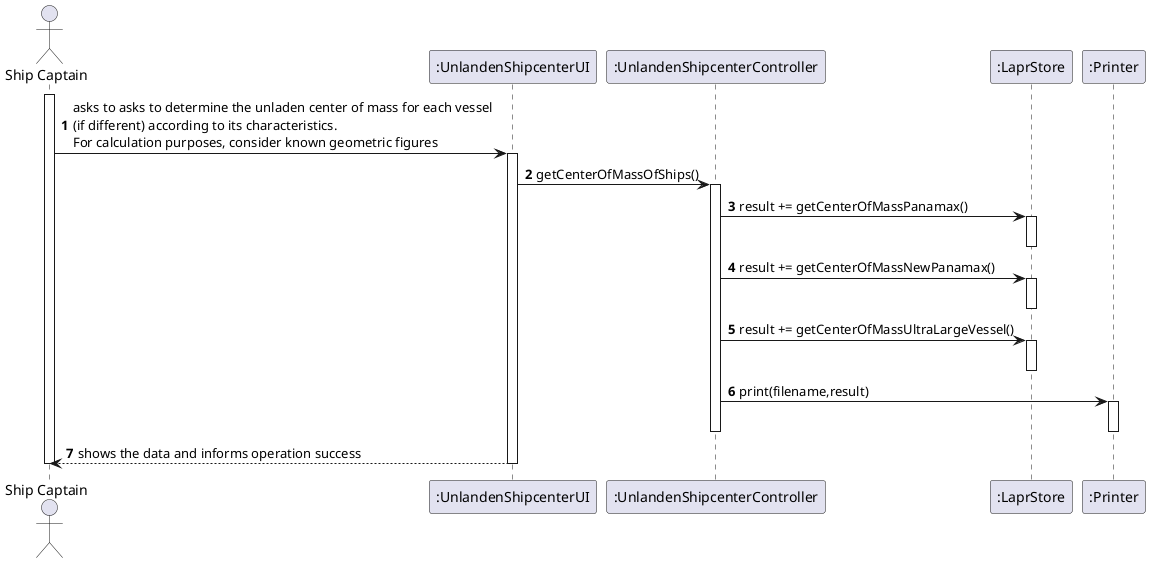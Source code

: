 @startuml
'https://plantuml.com/sequence-diagram

autonumber
actor "Ship Captain" as FM
participant ":UnlandenShipcenterUI" as UNLSUI
participant ":UnlandenShipcenterController" as UNLSC
participant ":LaprStore" as LP
participant ":Printer" as P
activate FM
FM -> UNLSUI: asks to asks to determine the unladen center of mass for each vessel \n(if different) according to its characteristics.\nFor calculation purposes, consider known geometric figures
activate UNLSUI
UNLSUI -> UNLSC : getCenterOfMassOfShips()
activate UNLSC
UNLSC -> LP : result += getCenterOfMassPanamax()
activate LP
deactivate LP
UNLSC -> LP : result += getCenterOfMassNewPanamax()
activate LP
deactivate LP
UNLSC -> LP : result += getCenterOfMassUltraLargeVessel()
activate LP
deactivate LP
UNLSC -> P : print(filename,result)
activate P
deactivate P
deactivate UNLSC
UNLSUI --> FM : shows the data and informs operation success
deactivate UNLSC
deactivate UNLSUI
deactivate FM
@enduml